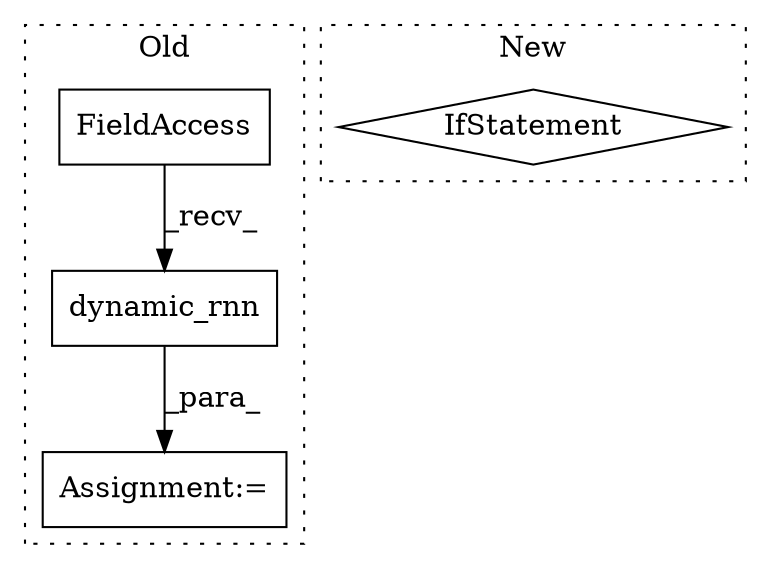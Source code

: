 digraph G {
subgraph cluster0 {
1 [label="dynamic_rnn" a="32" s="12567,12620" l="12,1" shape="box"];
3 [label="FieldAccess" a="22" s="12553" l="13" shape="box"];
4 [label="Assignment:=" a="7" s="12551" l="2" shape="box"];
label = "Old";
style="dotted";
}
subgraph cluster1 {
2 [label="IfStatement" a="25" s="31192,31204" l="4,2" shape="diamond"];
label = "New";
style="dotted";
}
1 -> 4 [label="_para_"];
3 -> 1 [label="_recv_"];
}